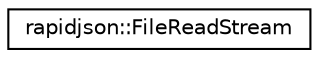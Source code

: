 digraph "Graphical Class Hierarchy"
{
 // INTERACTIVE_SVG=YES
 // LATEX_PDF_SIZE
  edge [fontname="Helvetica",fontsize="10",labelfontname="Helvetica",labelfontsize="10"];
  node [fontname="Helvetica",fontsize="10",shape=record];
  rankdir="LR";
  Node0 [label="rapidjson::FileReadStream",height=0.2,width=0.4,color="black", fillcolor="white", style="filled",URL="$classrapidjson_1_1_file_read_stream.html",tooltip="File byte stream for input using fread()."];
}
